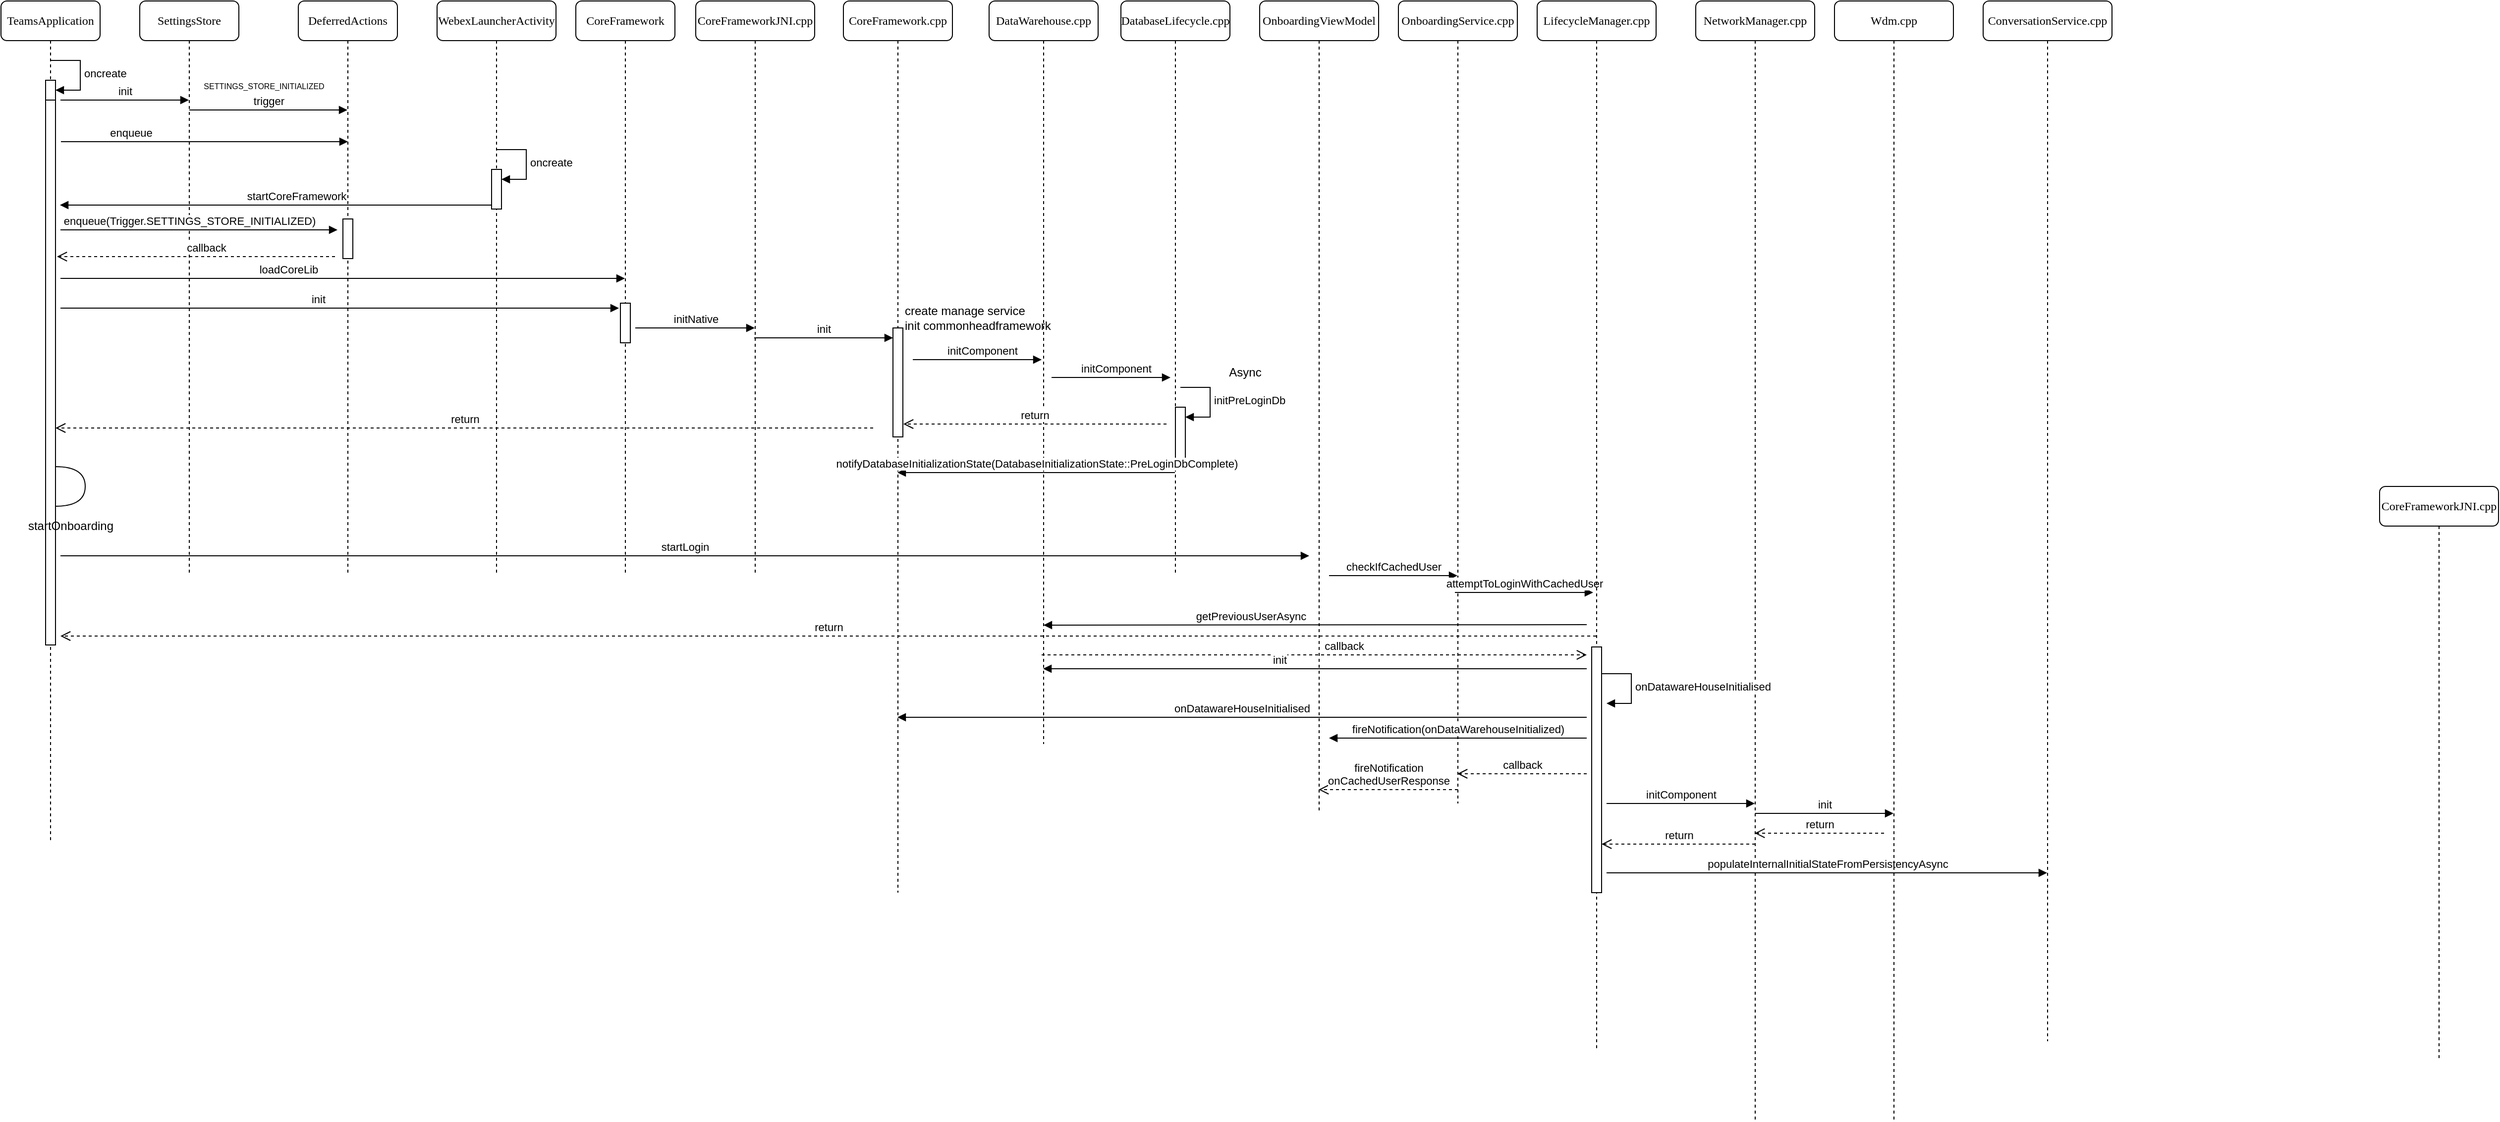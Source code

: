 <mxfile version="21.0.4" type="github">
  <diagram name="Page-1" id="13e1069c-82ec-6db2-03f1-153e76fe0fe0">
    <mxGraphModel dx="1366" dy="807" grid="1" gridSize="10" guides="1" tooltips="1" connect="1" arrows="1" fold="1" page="1" pageScale="1" pageWidth="1100" pageHeight="850" background="none" math="0" shadow="0">
      <root>
        <mxCell id="0" />
        <mxCell id="1" parent="0" />
        <mxCell id="7baba1c4bc27f4b0-2" value="SettingsStore" style="shape=umlLifeline;perimeter=lifelinePerimeter;whiteSpace=wrap;html=1;container=1;collapsible=0;recursiveResize=0;outlineConnect=0;rounded=1;shadow=0;comic=0;labelBackgroundColor=none;strokeWidth=1;fontFamily=Verdana;fontSize=12;align=center;" parent="1" vertex="1">
          <mxGeometry x="240" y="80" width="100" height="580" as="geometry" />
        </mxCell>
        <mxCell id="ngXyE4OciRFzwW1yXKa9-4" value="trigger" style="html=1;verticalAlign=bottom;endArrow=block;edgeStyle=elbowEdgeStyle;elbow=vertical;curved=0;rounded=0;" edge="1" parent="7baba1c4bc27f4b0-2" target="7baba1c4bc27f4b0-3">
          <mxGeometry width="80" relative="1" as="geometry">
            <mxPoint x="50" y="110" as="sourcePoint" />
            <mxPoint x="130" y="110" as="targetPoint" />
          </mxGeometry>
        </mxCell>
        <mxCell id="ngXyE4OciRFzwW1yXKa9-6" value="enqueue" style="html=1;verticalAlign=bottom;endArrow=block;edgeStyle=elbowEdgeStyle;elbow=vertical;curved=0;rounded=0;" edge="1" parent="7baba1c4bc27f4b0-2">
          <mxGeometry x="-0.52" width="80" relative="1" as="geometry">
            <mxPoint x="-79.5" y="142" as="sourcePoint" />
            <mxPoint x="210" y="142" as="targetPoint" />
            <mxPoint x="1" as="offset" />
          </mxGeometry>
        </mxCell>
        <mxCell id="7baba1c4bc27f4b0-3" value="DeferredActions" style="shape=umlLifeline;perimeter=lifelinePerimeter;whiteSpace=wrap;html=1;container=1;collapsible=0;recursiveResize=0;outlineConnect=0;rounded=1;shadow=0;comic=0;labelBackgroundColor=none;strokeWidth=1;fontFamily=Verdana;fontSize=12;align=center;" parent="1" vertex="1">
          <mxGeometry x="400" y="80" width="100" height="580" as="geometry" />
        </mxCell>
        <mxCell id="ngXyE4OciRFzwW1yXKa9-14" value="" style="html=1;points=[];perimeter=orthogonalPerimeter;outlineConnect=0;targetShapes=umlLifeline;portConstraint=eastwest;newEdgeStyle={&quot;edgeStyle&quot;:&quot;elbowEdgeStyle&quot;,&quot;elbow&quot;:&quot;vertical&quot;,&quot;curved&quot;:0,&quot;rounded&quot;:0};" vertex="1" parent="7baba1c4bc27f4b0-3">
          <mxGeometry x="45" y="220" width="10" height="40" as="geometry" />
        </mxCell>
        <mxCell id="7baba1c4bc27f4b0-4" value="WebexLauncherActivity" style="shape=umlLifeline;perimeter=lifelinePerimeter;whiteSpace=wrap;html=1;container=1;collapsible=0;recursiveResize=0;outlineConnect=0;rounded=1;shadow=0;comic=0;labelBackgroundColor=none;strokeWidth=1;fontFamily=Verdana;fontSize=12;align=center;" parent="1" vertex="1">
          <mxGeometry x="540" y="80" width="120" height="580" as="geometry" />
        </mxCell>
        <mxCell id="ngXyE4OciRFzwW1yXKa9-7" value="" style="html=1;points=[];perimeter=orthogonalPerimeter;outlineConnect=0;targetShapes=umlLifeline;portConstraint=eastwest;newEdgeStyle={&quot;edgeStyle&quot;:&quot;elbowEdgeStyle&quot;,&quot;elbow&quot;:&quot;vertical&quot;,&quot;curved&quot;:0,&quot;rounded&quot;:0};" vertex="1" parent="7baba1c4bc27f4b0-4">
          <mxGeometry x="55" y="170" width="10" height="40" as="geometry" />
        </mxCell>
        <mxCell id="ngXyE4OciRFzwW1yXKa9-8" value="oncreate" style="html=1;align=left;spacingLeft=2;endArrow=block;rounded=0;edgeStyle=orthogonalEdgeStyle;curved=0;rounded=0;" edge="1" target="ngXyE4OciRFzwW1yXKa9-7" parent="7baba1c4bc27f4b0-4">
          <mxGeometry relative="1" as="geometry">
            <mxPoint x="60" y="150" as="sourcePoint" />
            <Array as="points">
              <mxPoint x="90" y="180" />
            </Array>
          </mxGeometry>
        </mxCell>
        <mxCell id="7baba1c4bc27f4b0-5" value="CoreFramework" style="shape=umlLifeline;perimeter=lifelinePerimeter;whiteSpace=wrap;html=1;container=1;collapsible=0;recursiveResize=0;outlineConnect=0;rounded=1;shadow=0;comic=0;labelBackgroundColor=none;strokeWidth=1;fontFamily=Verdana;fontSize=12;align=center;" parent="1" vertex="1">
          <mxGeometry x="680" y="80" width="100" height="580" as="geometry" />
        </mxCell>
        <mxCell id="ngXyE4OciRFzwW1yXKa9-21" value="" style="html=1;points=[];perimeter=orthogonalPerimeter;outlineConnect=0;targetShapes=umlLifeline;portConstraint=eastwest;newEdgeStyle={&quot;edgeStyle&quot;:&quot;elbowEdgeStyle&quot;,&quot;elbow&quot;:&quot;vertical&quot;,&quot;curved&quot;:0,&quot;rounded&quot;:0};" vertex="1" parent="7baba1c4bc27f4b0-5">
          <mxGeometry x="45" y="305" width="10" height="40" as="geometry" />
        </mxCell>
        <mxCell id="ngXyE4OciRFzwW1yXKa9-23" value="initNative" style="html=1;verticalAlign=bottom;endArrow=block;edgeStyle=elbowEdgeStyle;elbow=vertical;curved=0;rounded=0;" edge="1" parent="7baba1c4bc27f4b0-5" target="7baba1c4bc27f4b0-6">
          <mxGeometry width="80" relative="1" as="geometry">
            <mxPoint x="60" y="330" as="sourcePoint" />
            <mxPoint x="140" y="330" as="targetPoint" />
          </mxGeometry>
        </mxCell>
        <mxCell id="7baba1c4bc27f4b0-6" value="CoreFrameworkJNI.cpp" style="shape=umlLifeline;perimeter=lifelinePerimeter;whiteSpace=wrap;html=1;container=1;collapsible=0;recursiveResize=0;outlineConnect=0;rounded=1;shadow=0;comic=0;labelBackgroundColor=none;strokeWidth=1;fontFamily=Verdana;fontSize=12;align=center;" parent="1" vertex="1">
          <mxGeometry x="801" y="80" width="120" height="580" as="geometry" />
        </mxCell>
        <mxCell id="ngXyE4OciRFzwW1yXKa9-25" value="init" style="html=1;verticalAlign=bottom;endArrow=block;edgeStyle=elbowEdgeStyle;elbow=vertical;curved=0;rounded=0;" edge="1" parent="7baba1c4bc27f4b0-6" target="ngXyE4OciRFzwW1yXKa9-27">
          <mxGeometry width="80" relative="1" as="geometry">
            <mxPoint x="59" y="340" as="sourcePoint" />
            <mxPoint x="189" y="340" as="targetPoint" />
          </mxGeometry>
        </mxCell>
        <mxCell id="ngXyE4OciRFzwW1yXKa9-38" value="return" style="html=1;verticalAlign=bottom;endArrow=open;dashed=1;endSize=8;edgeStyle=elbowEdgeStyle;elbow=vertical;curved=0;rounded=0;" edge="1" parent="7baba1c4bc27f4b0-6">
          <mxGeometry relative="1" as="geometry">
            <mxPoint x="179" y="431" as="sourcePoint" />
            <mxPoint x="-646" y="431" as="targetPoint" />
          </mxGeometry>
        </mxCell>
        <mxCell id="7baba1c4bc27f4b0-7" value="CoreFramework.cpp" style="shape=umlLifeline;perimeter=lifelinePerimeter;whiteSpace=wrap;html=1;container=1;collapsible=0;recursiveResize=0;outlineConnect=0;rounded=1;shadow=0;comic=0;labelBackgroundColor=none;strokeWidth=1;fontFamily=Verdana;fontSize=12;align=center;" parent="1" vertex="1">
          <mxGeometry x="950" y="80" width="110" height="900" as="geometry" />
        </mxCell>
        <mxCell id="ngXyE4OciRFzwW1yXKa9-27" value="" style="html=1;points=[];perimeter=orthogonalPerimeter;outlineConnect=0;targetShapes=umlLifeline;portConstraint=eastwest;newEdgeStyle={&quot;edgeStyle&quot;:&quot;elbowEdgeStyle&quot;,&quot;elbow&quot;:&quot;vertical&quot;,&quot;curved&quot;:0,&quot;rounded&quot;:0};" vertex="1" parent="7baba1c4bc27f4b0-7">
          <mxGeometry x="50" y="330" width="10" height="110" as="geometry" />
        </mxCell>
        <mxCell id="7baba1c4bc27f4b0-8" value="TeamsApplication" style="shape=umlLifeline;perimeter=lifelinePerimeter;whiteSpace=wrap;html=1;container=1;collapsible=0;recursiveResize=0;outlineConnect=0;rounded=1;shadow=0;comic=0;labelBackgroundColor=none;strokeWidth=1;fontFamily=Verdana;fontSize=12;align=center;" parent="1" vertex="1">
          <mxGeometry x="100" y="80" width="100" height="850" as="geometry" />
        </mxCell>
        <mxCell id="ngXyE4OciRFzwW1yXKa9-1" value="" style="html=1;points=[];perimeter=orthogonalPerimeter;outlineConnect=0;targetShapes=umlLifeline;portConstraint=eastwest;newEdgeStyle={&quot;edgeStyle&quot;:&quot;elbowEdgeStyle&quot;,&quot;elbow&quot;:&quot;vertical&quot;,&quot;curved&quot;:0,&quot;rounded&quot;:0};" vertex="1" parent="7baba1c4bc27f4b0-8">
          <mxGeometry x="45" y="80" width="10" height="70" as="geometry" />
        </mxCell>
        <mxCell id="ngXyE4OciRFzwW1yXKa9-2" value="oncreate" style="html=1;align=left;spacingLeft=2;endArrow=block;rounded=0;edgeStyle=orthogonalEdgeStyle;curved=0;rounded=0;" edge="1" target="ngXyE4OciRFzwW1yXKa9-1" parent="7baba1c4bc27f4b0-8">
          <mxGeometry relative="1" as="geometry">
            <mxPoint x="50" y="60" as="sourcePoint" />
            <Array as="points">
              <mxPoint x="80" y="90" />
            </Array>
          </mxGeometry>
        </mxCell>
        <mxCell id="ngXyE4OciRFzwW1yXKa9-3" value="init" style="html=1;verticalAlign=bottom;endArrow=block;edgeStyle=elbowEdgeStyle;elbow=vertical;curved=0;rounded=0;" edge="1" parent="7baba1c4bc27f4b0-8" target="7baba1c4bc27f4b0-2">
          <mxGeometry width="80" relative="1" as="geometry">
            <mxPoint x="60" y="100" as="sourcePoint" />
            <mxPoint x="140" y="100" as="targetPoint" />
          </mxGeometry>
        </mxCell>
        <mxCell id="ngXyE4OciRFzwW1yXKa9-9" value="" style="html=1;points=[];perimeter=orthogonalPerimeter;outlineConnect=0;targetShapes=umlLifeline;portConstraint=eastwest;newEdgeStyle={&quot;edgeStyle&quot;:&quot;elbowEdgeStyle&quot;,&quot;elbow&quot;:&quot;vertical&quot;,&quot;curved&quot;:0,&quot;rounded&quot;:0};" vertex="1" parent="7baba1c4bc27f4b0-8">
          <mxGeometry x="45" y="200" width="10" height="40" as="geometry" />
        </mxCell>
        <mxCell id="ngXyE4OciRFzwW1yXKa9-16" value="" style="html=1;points=[];perimeter=orthogonalPerimeter;outlineConnect=0;targetShapes=umlLifeline;portConstraint=eastwest;newEdgeStyle={&quot;edgeStyle&quot;:&quot;elbowEdgeStyle&quot;,&quot;elbow&quot;:&quot;vertical&quot;,&quot;curved&quot;:0,&quot;rounded&quot;:0};" vertex="1" parent="7baba1c4bc27f4b0-8">
          <mxGeometry x="45" y="100" width="10" height="550" as="geometry" />
        </mxCell>
        <mxCell id="ngXyE4OciRFzwW1yXKa9-17" value="loadCoreLib" style="html=1;verticalAlign=bottom;endArrow=block;edgeStyle=elbowEdgeStyle;elbow=vertical;curved=0;rounded=0;" edge="1" parent="7baba1c4bc27f4b0-8" target="7baba1c4bc27f4b0-5">
          <mxGeometry x="-0.192" width="80" relative="1" as="geometry">
            <mxPoint x="60" y="280" as="sourcePoint" />
            <mxPoint x="140" y="280" as="targetPoint" />
            <mxPoint as="offset" />
          </mxGeometry>
        </mxCell>
        <mxCell id="ngXyE4OciRFzwW1yXKa9-18" value="init" style="html=1;verticalAlign=bottom;endArrow=block;edgeStyle=elbowEdgeStyle;elbow=vertical;curved=0;rounded=0;" edge="1" parent="7baba1c4bc27f4b0-8">
          <mxGeometry x="-0.077" width="80" relative="1" as="geometry">
            <mxPoint x="60" y="310" as="sourcePoint" />
            <mxPoint x="623.5" y="310" as="targetPoint" />
            <mxPoint as="offset" />
          </mxGeometry>
        </mxCell>
        <mxCell id="ngXyE4OciRFzwW1yXKa9-49" value="startOnboarding" style="shape=requiredInterface;html=1;verticalLabelPosition=bottom;sketch=0;" vertex="1" parent="7baba1c4bc27f4b0-8">
          <mxGeometry x="55" y="470" width="30" height="40" as="geometry" />
        </mxCell>
        <mxCell id="ngXyE4OciRFzwW1yXKa9-66" value="return" style="html=1;verticalAlign=bottom;endArrow=open;dashed=1;endSize=8;edgeStyle=elbowEdgeStyle;elbow=vertical;curved=0;rounded=0;" edge="1" parent="7baba1c4bc27f4b0-8">
          <mxGeometry relative="1" as="geometry">
            <mxPoint x="1609.5" y="641" as="sourcePoint" />
            <mxPoint x="60" y="641" as="targetPoint" />
          </mxGeometry>
        </mxCell>
        <mxCell id="ngXyE4OciRFzwW1yXKa9-5" value="&lt;font style=&quot;font-size: 8px;&quot;&gt;SETTINGS_STORE_INITIALIZED&lt;/font&gt;" style="text;html=1;align=center;verticalAlign=middle;resizable=0;points=[];autosize=1;strokeColor=none;fillColor=none;" vertex="1" parent="1">
          <mxGeometry x="290" y="150" width="150" height="30" as="geometry" />
        </mxCell>
        <mxCell id="ngXyE4OciRFzwW1yXKa9-11" value="startCoreFramework" style="html=1;verticalAlign=bottom;endArrow=block;edgeStyle=elbowEdgeStyle;elbow=vertical;curved=0;rounded=0;" edge="1" parent="1" source="ngXyE4OciRFzwW1yXKa9-7">
          <mxGeometry x="-0.093" width="80" relative="1" as="geometry">
            <mxPoint x="590" y="290" as="sourcePoint" />
            <mxPoint x="159.5" y="286" as="targetPoint" />
            <mxPoint as="offset" />
          </mxGeometry>
        </mxCell>
        <mxCell id="ngXyE4OciRFzwW1yXKa9-13" value="enqueue(Trigger.SETTINGS_STORE_INITIALIZED)" style="html=1;verticalAlign=bottom;endArrow=block;edgeStyle=elbowEdgeStyle;elbow=vertical;curved=0;rounded=0;" edge="1" parent="1">
          <mxGeometry x="-0.075" width="80" relative="1" as="geometry">
            <mxPoint x="160" y="311" as="sourcePoint" />
            <mxPoint x="439.5" y="311" as="targetPoint" />
            <Array as="points" />
            <mxPoint as="offset" />
          </mxGeometry>
        </mxCell>
        <mxCell id="ngXyE4OciRFzwW1yXKa9-15" value="callback" style="html=1;verticalAlign=bottom;endArrow=open;dashed=1;endSize=8;edgeStyle=elbowEdgeStyle;elbow=vertical;curved=0;rounded=0;" edge="1" parent="1">
          <mxGeometry x="-0.073" relative="1" as="geometry">
            <mxPoint x="437" y="338" as="sourcePoint" />
            <mxPoint x="156.5" y="338" as="targetPoint" />
            <mxPoint as="offset" />
          </mxGeometry>
        </mxCell>
        <mxCell id="ngXyE4OciRFzwW1yXKa9-28" value="create manage service&lt;br&gt;init commonheadframework" style="text;html=1;align=left;verticalAlign=middle;resizable=0;points=[];autosize=1;strokeColor=none;fillColor=none;" vertex="1" parent="1">
          <mxGeometry x="1010" y="380" width="170" height="40" as="geometry" />
        </mxCell>
        <mxCell id="ngXyE4OciRFzwW1yXKa9-29" value="DataWarehouse.cpp" style="shape=umlLifeline;perimeter=lifelinePerimeter;whiteSpace=wrap;html=1;container=1;collapsible=0;recursiveResize=0;outlineConnect=0;rounded=1;shadow=0;comic=0;labelBackgroundColor=none;strokeWidth=1;fontFamily=Verdana;fontSize=12;align=center;" vertex="1" parent="1">
          <mxGeometry x="1097" y="80" width="110" height="750" as="geometry" />
        </mxCell>
        <mxCell id="ngXyE4OciRFzwW1yXKa9-31" value="initComponent" style="html=1;verticalAlign=bottom;endArrow=block;edgeStyle=elbowEdgeStyle;elbow=vertical;curved=0;rounded=0;" edge="1" parent="ngXyE4OciRFzwW1yXKa9-29">
          <mxGeometry x="0.077" width="80" relative="1" as="geometry">
            <mxPoint x="-77" y="362" as="sourcePoint" />
            <mxPoint x="53" y="362" as="targetPoint" />
            <mxPoint as="offset" />
          </mxGeometry>
        </mxCell>
        <mxCell id="ngXyE4OciRFzwW1yXKa9-37" value="return" style="html=1;verticalAlign=bottom;endArrow=open;dashed=1;endSize=8;edgeStyle=elbowEdgeStyle;elbow=vertical;curved=0;rounded=0;" edge="1" parent="ngXyE4OciRFzwW1yXKa9-29">
          <mxGeometry relative="1" as="geometry">
            <mxPoint x="179" y="427" as="sourcePoint" />
            <mxPoint x="-86.5" y="427" as="targetPoint" />
          </mxGeometry>
        </mxCell>
        <mxCell id="ngXyE4OciRFzwW1yXKa9-65" value="callback" style="html=1;verticalAlign=bottom;endArrow=open;dashed=1;endSize=8;edgeStyle=elbowEdgeStyle;elbow=vertical;curved=0;rounded=0;" edge="1" parent="ngXyE4OciRFzwW1yXKa9-29">
          <mxGeometry x="0.108" relative="1" as="geometry">
            <mxPoint x="53" y="660" as="sourcePoint" />
            <mxPoint x="603" y="660" as="targetPoint" />
            <Array as="points">
              <mxPoint x="223" y="660" />
            </Array>
            <mxPoint as="offset" />
          </mxGeometry>
        </mxCell>
        <mxCell id="ngXyE4OciRFzwW1yXKa9-32" value="DatabaseLifecycle.cpp" style="shape=umlLifeline;perimeter=lifelinePerimeter;whiteSpace=wrap;html=1;container=1;collapsible=0;recursiveResize=0;outlineConnect=0;rounded=1;shadow=0;comic=0;labelBackgroundColor=none;strokeWidth=1;fontFamily=Verdana;fontSize=12;align=center;" vertex="1" parent="1">
          <mxGeometry x="1230" y="80" width="110" height="580" as="geometry" />
        </mxCell>
        <mxCell id="ngXyE4OciRFzwW1yXKa9-33" value="initComponent" style="html=1;verticalAlign=bottom;endArrow=block;edgeStyle=elbowEdgeStyle;elbow=vertical;curved=0;rounded=0;" edge="1" parent="ngXyE4OciRFzwW1yXKa9-32">
          <mxGeometry x="0.077" width="80" relative="1" as="geometry">
            <mxPoint x="-70" y="380" as="sourcePoint" />
            <mxPoint x="50" y="380" as="targetPoint" />
            <mxPoint as="offset" />
          </mxGeometry>
        </mxCell>
        <mxCell id="ngXyE4OciRFzwW1yXKa9-34" value="" style="html=1;points=[];perimeter=orthogonalPerimeter;outlineConnect=0;targetShapes=umlLifeline;portConstraint=eastwest;newEdgeStyle={&quot;edgeStyle&quot;:&quot;elbowEdgeStyle&quot;,&quot;elbow&quot;:&quot;vertical&quot;,&quot;curved&quot;:0,&quot;rounded&quot;:0};" vertex="1" parent="ngXyE4OciRFzwW1yXKa9-32">
          <mxGeometry x="55" y="410" width="10" height="60" as="geometry" />
        </mxCell>
        <mxCell id="ngXyE4OciRFzwW1yXKa9-35" value="initPreLoginDb" style="html=1;align=left;spacingLeft=2;endArrow=block;rounded=0;edgeStyle=orthogonalEdgeStyle;curved=0;rounded=0;" edge="1" target="ngXyE4OciRFzwW1yXKa9-34" parent="ngXyE4OciRFzwW1yXKa9-32">
          <mxGeometry relative="1" as="geometry">
            <mxPoint x="60" y="390" as="sourcePoint" />
            <Array as="points">
              <mxPoint x="90" y="420" />
            </Array>
          </mxGeometry>
        </mxCell>
        <mxCell id="ngXyE4OciRFzwW1yXKa9-39" value="Async" style="text;html=1;align=center;verticalAlign=middle;resizable=0;points=[];autosize=1;strokeColor=none;fillColor=none;" vertex="1" parent="1">
          <mxGeometry x="1325" y="440" width="60" height="30" as="geometry" />
        </mxCell>
        <mxCell id="ngXyE4OciRFzwW1yXKa9-41" value="notifyDatabaseInitializationState(DatabaseInitializationState::PreLoginDbComplete)" style="html=1;verticalAlign=bottom;endArrow=block;edgeStyle=elbowEdgeStyle;elbow=vertical;curved=0;rounded=0;" edge="1" parent="1">
          <mxGeometry width="80" relative="1" as="geometry">
            <mxPoint x="1284.5" y="556" as="sourcePoint" />
            <mxPoint x="1004.5" y="556" as="targetPoint" />
            <Array as="points">
              <mxPoint x="1200" y="556" />
            </Array>
          </mxGeometry>
        </mxCell>
        <mxCell id="ngXyE4OciRFzwW1yXKa9-51" value="OnboardingViewModel" style="shape=umlLifeline;perimeter=lifelinePerimeter;whiteSpace=wrap;html=1;container=1;collapsible=0;recursiveResize=0;outlineConnect=0;rounded=1;shadow=0;comic=0;labelBackgroundColor=none;strokeWidth=1;fontFamily=Verdana;fontSize=12;align=center;" vertex="1" parent="1">
          <mxGeometry x="1370" y="80" width="120" height="820" as="geometry" />
        </mxCell>
        <mxCell id="ngXyE4OciRFzwW1yXKa9-59" value="checkIfCachedUser" style="html=1;verticalAlign=bottom;endArrow=block;edgeStyle=elbowEdgeStyle;elbow=vertical;curved=0;rounded=0;" edge="1" parent="ngXyE4OciRFzwW1yXKa9-51" target="ngXyE4OciRFzwW1yXKa9-55">
          <mxGeometry width="80" relative="1" as="geometry">
            <mxPoint x="70" y="580" as="sourcePoint" />
            <mxPoint x="150" y="580" as="targetPoint" />
          </mxGeometry>
        </mxCell>
        <mxCell id="ngXyE4OciRFzwW1yXKa9-54" value="NetworkManager.cpp" style="shape=umlLifeline;perimeter=lifelinePerimeter;whiteSpace=wrap;html=1;container=1;collapsible=0;recursiveResize=0;outlineConnect=0;rounded=1;shadow=0;comic=0;labelBackgroundColor=none;strokeWidth=1;fontFamily=Verdana;fontSize=12;align=center;" vertex="1" parent="1">
          <mxGeometry x="1810" y="80" width="120" height="1130" as="geometry" />
        </mxCell>
        <mxCell id="ngXyE4OciRFzwW1yXKa9-77" value="init" style="html=1;verticalAlign=bottom;endArrow=block;edgeStyle=elbowEdgeStyle;elbow=vertical;curved=0;rounded=0;" edge="1" parent="ngXyE4OciRFzwW1yXKa9-54" target="ngXyE4OciRFzwW1yXKa9-76">
          <mxGeometry width="80" relative="1" as="geometry">
            <mxPoint x="60" y="820" as="sourcePoint" />
            <mxPoint x="140" y="820" as="targetPoint" />
          </mxGeometry>
        </mxCell>
        <mxCell id="ngXyE4OciRFzwW1yXKa9-78" value="return" style="html=1;verticalAlign=bottom;endArrow=open;dashed=1;endSize=8;edgeStyle=elbowEdgeStyle;elbow=vertical;curved=0;rounded=0;" edge="1" parent="ngXyE4OciRFzwW1yXKa9-54">
          <mxGeometry relative="1" as="geometry">
            <mxPoint x="190" y="840" as="sourcePoint" />
            <mxPoint x="59.5" y="840" as="targetPoint" />
          </mxGeometry>
        </mxCell>
        <mxCell id="ngXyE4OciRFzwW1yXKa9-55" value="OnboardingService.cpp" style="shape=umlLifeline;perimeter=lifelinePerimeter;whiteSpace=wrap;html=1;container=1;collapsible=0;recursiveResize=0;outlineConnect=0;rounded=1;shadow=0;comic=0;labelBackgroundColor=none;strokeWidth=1;fontFamily=Verdana;fontSize=12;align=center;" vertex="1" parent="1">
          <mxGeometry x="1510" y="80" width="120" height="810" as="geometry" />
        </mxCell>
        <mxCell id="ngXyE4OciRFzwW1yXKa9-62" value="attemptToLoginWithCachedUser" style="html=1;verticalAlign=bottom;endArrow=block;edgeStyle=elbowEdgeStyle;elbow=vertical;curved=0;rounded=0;" edge="1" parent="ngXyE4OciRFzwW1yXKa9-55">
          <mxGeometry width="80" relative="1" as="geometry">
            <mxPoint x="57" y="597" as="sourcePoint" />
            <mxPoint x="196.5" y="597" as="targetPoint" />
          </mxGeometry>
        </mxCell>
        <mxCell id="ngXyE4OciRFzwW1yXKa9-64" value="getPreviousUserAsync" style="html=1;verticalAlign=bottom;endArrow=block;edgeStyle=elbowEdgeStyle;elbow=vertical;curved=0;rounded=0;" edge="1" parent="ngXyE4OciRFzwW1yXKa9-55" target="ngXyE4OciRFzwW1yXKa9-29">
          <mxGeometry x="0.24" width="80" relative="1" as="geometry">
            <mxPoint x="190" y="629.5" as="sourcePoint" />
            <mxPoint x="-338.5" y="630" as="targetPoint" />
            <Array as="points">
              <mxPoint x="230" y="630" />
            </Array>
            <mxPoint as="offset" />
          </mxGeometry>
        </mxCell>
        <mxCell id="ngXyE4OciRFzwW1yXKa9-68" value="init" style="html=1;verticalAlign=bottom;endArrow=block;edgeStyle=elbowEdgeStyle;elbow=vertical;curved=0;rounded=0;" edge="1" parent="ngXyE4OciRFzwW1yXKa9-55">
          <mxGeometry x="0.13" width="80" relative="1" as="geometry">
            <mxPoint x="190" y="674" as="sourcePoint" />
            <mxPoint x="-358.5" y="674" as="targetPoint" />
            <mxPoint as="offset" />
          </mxGeometry>
        </mxCell>
        <mxCell id="ngXyE4OciRFzwW1yXKa9-70" value="onDatawareHouseInitialised" style="html=1;verticalAlign=bottom;endArrow=block;edgeStyle=elbowEdgeStyle;elbow=vertical;curved=0;rounded=0;" edge="1" parent="ngXyE4OciRFzwW1yXKa9-55">
          <mxGeometry width="80" relative="1" as="geometry">
            <mxPoint x="190" y="723" as="sourcePoint" />
            <mxPoint x="-505.5" y="723" as="targetPoint" />
          </mxGeometry>
        </mxCell>
        <mxCell id="ngXyE4OciRFzwW1yXKa9-71" value="callback" style="html=1;verticalAlign=bottom;endArrow=open;dashed=1;endSize=8;edgeStyle=elbowEdgeStyle;elbow=vertical;curved=0;rounded=0;" edge="1" parent="ngXyE4OciRFzwW1yXKa9-55">
          <mxGeometry x="-0.004" relative="1" as="geometry">
            <mxPoint x="190" y="780" as="sourcePoint" />
            <mxPoint x="59.5" y="780" as="targetPoint" />
            <mxPoint as="offset" />
          </mxGeometry>
        </mxCell>
        <mxCell id="ngXyE4OciRFzwW1yXKa9-56" value="startLogin" style="html=1;verticalAlign=bottom;endArrow=block;edgeStyle=elbowEdgeStyle;elbow=vertical;curved=0;rounded=0;" edge="1" parent="1">
          <mxGeometry width="80" relative="1" as="geometry">
            <mxPoint x="160" y="640" as="sourcePoint" />
            <mxPoint x="1420" y="640" as="targetPoint" />
          </mxGeometry>
        </mxCell>
        <mxCell id="ngXyE4OciRFzwW1yXKa9-60" value="ConversationService.cpp" style="shape=umlLifeline;perimeter=lifelinePerimeter;whiteSpace=wrap;html=1;container=1;collapsible=0;recursiveResize=0;outlineConnect=0;rounded=1;shadow=0;comic=0;labelBackgroundColor=none;strokeWidth=1;fontFamily=Verdana;fontSize=12;align=center;" vertex="1" parent="1">
          <mxGeometry x="2100" y="80" width="130" height="1050" as="geometry" />
        </mxCell>
        <mxCell id="ngXyE4OciRFzwW1yXKa9-61" value="LifecycleManager.cpp" style="shape=umlLifeline;perimeter=lifelinePerimeter;whiteSpace=wrap;html=1;container=1;collapsible=0;recursiveResize=0;outlineConnect=0;rounded=1;shadow=0;comic=0;labelBackgroundColor=none;strokeWidth=1;fontFamily=Verdana;fontSize=12;align=center;" vertex="1" parent="1">
          <mxGeometry x="1650" y="80" width="120" height="1060" as="geometry" />
        </mxCell>
        <mxCell id="ngXyE4OciRFzwW1yXKa9-67" value="" style="html=1;points=[];perimeter=orthogonalPerimeter;outlineConnect=0;targetShapes=umlLifeline;portConstraint=eastwest;newEdgeStyle={&quot;edgeStyle&quot;:&quot;elbowEdgeStyle&quot;,&quot;elbow&quot;:&quot;vertical&quot;,&quot;curved&quot;:0,&quot;rounded&quot;:0};" vertex="1" parent="ngXyE4OciRFzwW1yXKa9-61">
          <mxGeometry x="55" y="652" width="10" height="248" as="geometry" />
        </mxCell>
        <mxCell id="ngXyE4OciRFzwW1yXKa9-69" value="onDatawareHouseInitialised" style="html=1;align=left;spacingLeft=2;endArrow=block;rounded=0;edgeStyle=orthogonalEdgeStyle;curved=0;rounded=0;" edge="1" parent="ngXyE4OciRFzwW1yXKa9-61">
          <mxGeometry relative="1" as="geometry">
            <mxPoint x="65" y="679" as="sourcePoint" />
            <Array as="points">
              <mxPoint x="95" y="709" />
            </Array>
            <mxPoint x="70" y="709" as="targetPoint" />
          </mxGeometry>
        </mxCell>
        <mxCell id="ngXyE4OciRFzwW1yXKa9-74" value="initComponent" style="html=1;verticalAlign=bottom;endArrow=block;edgeStyle=elbowEdgeStyle;elbow=vertical;curved=0;rounded=0;" edge="1" parent="ngXyE4OciRFzwW1yXKa9-61" target="ngXyE4OciRFzwW1yXKa9-54">
          <mxGeometry width="80" relative="1" as="geometry">
            <mxPoint x="70" y="810" as="sourcePoint" />
            <mxPoint x="150" y="810" as="targetPoint" />
          </mxGeometry>
        </mxCell>
        <mxCell id="ngXyE4OciRFzwW1yXKa9-79" value="return" style="html=1;verticalAlign=bottom;endArrow=open;dashed=1;endSize=8;edgeStyle=elbowEdgeStyle;elbow=vertical;curved=0;rounded=0;" edge="1" parent="ngXyE4OciRFzwW1yXKa9-61">
          <mxGeometry relative="1" as="geometry">
            <mxPoint x="220" y="851" as="sourcePoint" />
            <mxPoint x="65" y="851" as="targetPoint" />
          </mxGeometry>
        </mxCell>
        <mxCell id="ngXyE4OciRFzwW1yXKa9-80" value="populateInternalInitialStateFromPersistencyAsync" style="html=1;verticalAlign=bottom;endArrow=block;edgeStyle=elbowEdgeStyle;elbow=vertical;curved=0;rounded=0;" edge="1" parent="ngXyE4OciRFzwW1yXKa9-61" target="ngXyE4OciRFzwW1yXKa9-60">
          <mxGeometry width="80" relative="1" as="geometry">
            <mxPoint x="70" y="880" as="sourcePoint" />
            <mxPoint x="150" y="880" as="targetPoint" />
          </mxGeometry>
        </mxCell>
        <mxCell id="ngXyE4OciRFzwW1yXKa9-72" value="fireNotification&lt;br&gt;onCachedUserResponse" style="html=1;verticalAlign=bottom;endArrow=open;dashed=1;endSize=8;edgeStyle=elbowEdgeStyle;elbow=vertical;curved=0;rounded=0;" edge="1" parent="1">
          <mxGeometry relative="1" as="geometry">
            <mxPoint x="1570" y="876" as="sourcePoint" />
            <mxPoint x="1429.5" y="876" as="targetPoint" />
          </mxGeometry>
        </mxCell>
        <mxCell id="ngXyE4OciRFzwW1yXKa9-73" value="fireNotification(onDataWarehouseInitialized)" style="html=1;verticalAlign=bottom;endArrow=block;edgeStyle=elbowEdgeStyle;elbow=vertical;curved=0;rounded=0;" edge="1" parent="1">
          <mxGeometry width="80" relative="1" as="geometry">
            <mxPoint x="1700" y="824" as="sourcePoint" />
            <mxPoint x="1440" y="824" as="targetPoint" />
          </mxGeometry>
        </mxCell>
        <mxCell id="ngXyE4OciRFzwW1yXKa9-75" value="CoreFrameworkJNI.cpp" style="shape=umlLifeline;perimeter=lifelinePerimeter;whiteSpace=wrap;html=1;container=1;collapsible=0;recursiveResize=0;outlineConnect=0;rounded=1;shadow=0;comic=0;labelBackgroundColor=none;strokeWidth=1;fontFamily=Verdana;fontSize=12;align=center;" vertex="1" parent="1">
          <mxGeometry x="2500" y="570" width="120" height="580" as="geometry" />
        </mxCell>
        <mxCell id="ngXyE4OciRFzwW1yXKa9-76" value="Wdm.cpp" style="shape=umlLifeline;perimeter=lifelinePerimeter;whiteSpace=wrap;html=1;container=1;collapsible=0;recursiveResize=0;outlineConnect=0;rounded=1;shadow=0;comic=0;labelBackgroundColor=none;strokeWidth=1;fontFamily=Verdana;fontSize=12;align=center;" vertex="1" parent="1">
          <mxGeometry x="1950" y="80" width="120" height="1130" as="geometry" />
        </mxCell>
      </root>
    </mxGraphModel>
  </diagram>
</mxfile>
